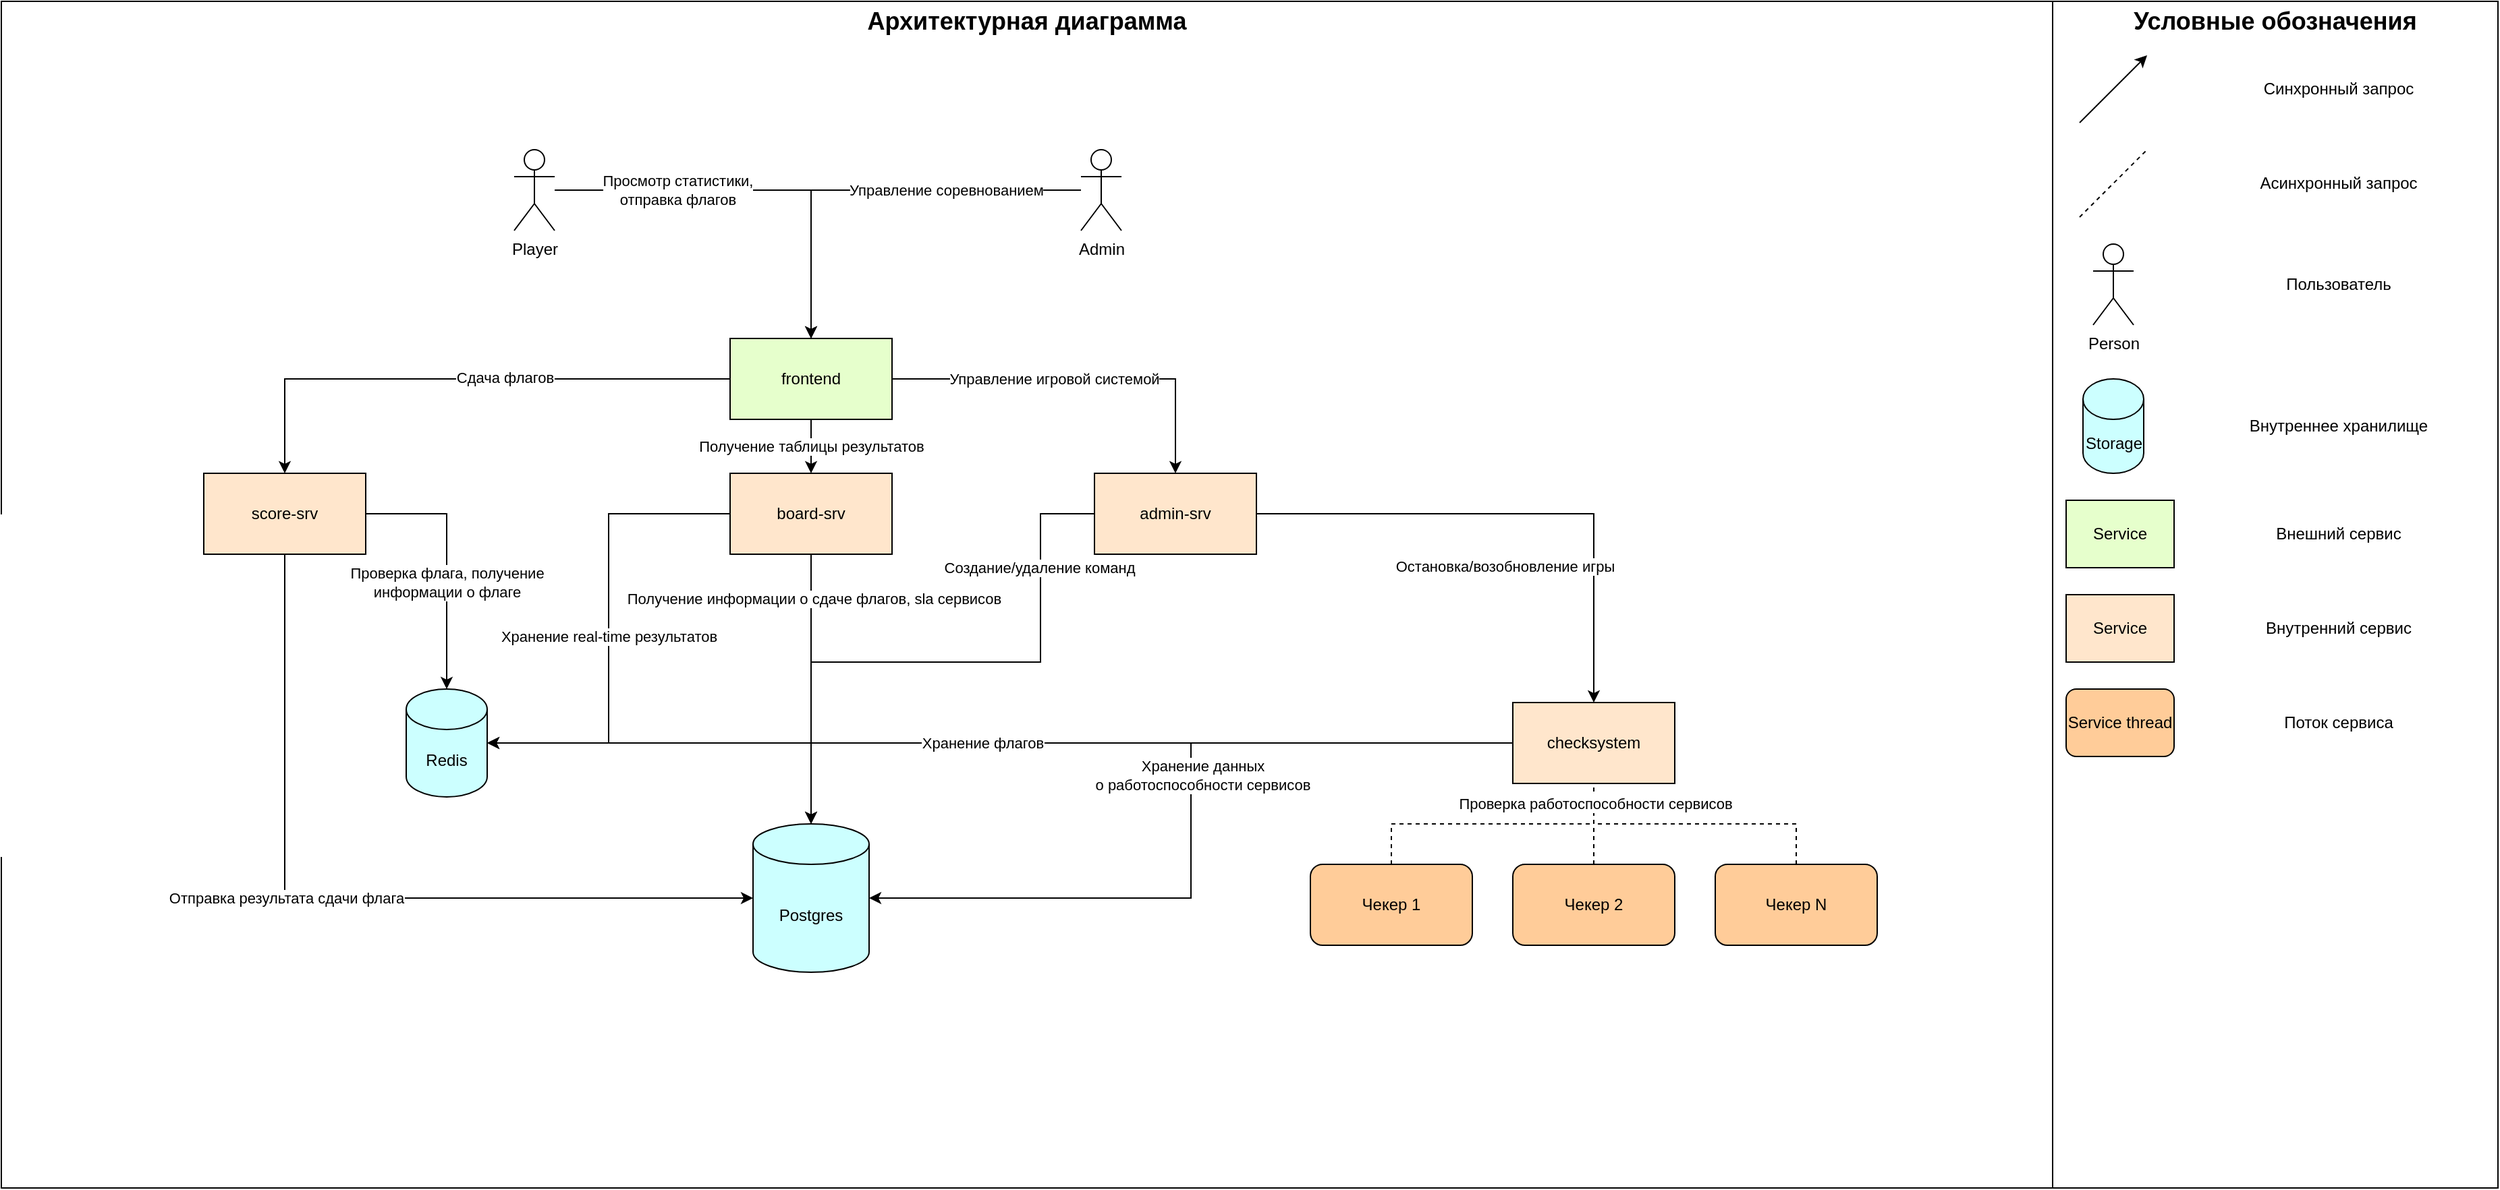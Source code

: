 <mxfile version="28.1.2">
  <diagram name="Страница — 1" id="Ni9d62_GUsq3itfJfj9p">
    <mxGraphModel dx="2032" dy="2341" grid="1" gridSize="10" guides="1" tooltips="1" connect="1" arrows="1" fold="1" page="1" pageScale="1" pageWidth="827" pageHeight="1169" math="0" shadow="0">
      <root>
        <mxCell id="0" />
        <mxCell id="1" parent="0" />
        <mxCell id="X5GpdGxEKk11jWqyikx_-73" value="" style="rounded=0;whiteSpace=wrap;html=1;" vertex="1" parent="1">
          <mxGeometry x="40" y="-160" width="1850" height="880" as="geometry" />
        </mxCell>
        <mxCell id="X5GpdGxEKk11jWqyikx_-41" value="" style="rounded=0;whiteSpace=wrap;html=1;shadow=0;fillColor=none;" vertex="1" parent="1">
          <mxGeometry x="1560" y="-160" width="330" height="880" as="geometry" />
        </mxCell>
        <mxCell id="X5GpdGxEKk11jWqyikx_-40" value="" style="rounded=0;whiteSpace=wrap;html=1;shadow=0;fillColor=none;" vertex="1" parent="1">
          <mxGeometry x="40" y="-160" width="1520" height="880" as="geometry" />
        </mxCell>
        <mxCell id="X5GpdGxEKk11jWqyikx_-21" style="edgeStyle=orthogonalEdgeStyle;rounded=0;orthogonalLoop=1;jettySize=auto;html=1;" edge="1" parent="1" source="NIi3v9Sl0Alt51TeYE1C-1" target="X5GpdGxEKk11jWqyikx_-19">
          <mxGeometry relative="1" as="geometry" />
        </mxCell>
        <mxCell id="X5GpdGxEKk11jWqyikx_-24" value="Проверка флага, получение&lt;br&gt;информации о флаге" style="edgeLabel;html=1;align=center;verticalAlign=middle;resizable=0;points=[];" vertex="1" connectable="0" parent="X5GpdGxEKk11jWqyikx_-21">
          <mxGeometry x="-0.312" y="-1" relative="1" as="geometry">
            <mxPoint x="1" y="45" as="offset" />
          </mxGeometry>
        </mxCell>
        <mxCell id="NIi3v9Sl0Alt51TeYE1C-1" value="score-srv" style="rounded=0;whiteSpace=wrap;html=1;fillColor=#FFE6CC;" parent="1" vertex="1">
          <mxGeometry x="190" y="190" width="120" height="60" as="geometry" />
        </mxCell>
        <mxCell id="X5GpdGxEKk11jWqyikx_-25" style="edgeStyle=orthogonalEdgeStyle;rounded=0;orthogonalLoop=1;jettySize=auto;html=1;entryX=0.5;entryY=0;entryDx=0;entryDy=0;" edge="1" parent="1" source="NIi3v9Sl0Alt51TeYE1C-2" target="NIi3v9Sl0Alt51TeYE1C-10">
          <mxGeometry relative="1" as="geometry" />
        </mxCell>
        <mxCell id="X5GpdGxEKk11jWqyikx_-27" value="Просмотр статистики,&lt;br&gt;отправка флагов" style="edgeLabel;html=1;align=center;verticalAlign=middle;resizable=0;points=[];" vertex="1" connectable="0" parent="X5GpdGxEKk11jWqyikx_-25">
          <mxGeometry x="-0.477" y="-1" relative="1" as="geometry">
            <mxPoint x="12" y="-1" as="offset" />
          </mxGeometry>
        </mxCell>
        <mxCell id="NIi3v9Sl0Alt51TeYE1C-2" value="Player" style="shape=umlActor;verticalLabelPosition=bottom;verticalAlign=top;html=1;outlineConnect=0;" parent="1" vertex="1">
          <mxGeometry x="420" y="-50" width="30" height="60" as="geometry" />
        </mxCell>
        <mxCell id="X5GpdGxEKk11jWqyikx_-26" style="edgeStyle=orthogonalEdgeStyle;rounded=0;orthogonalLoop=1;jettySize=auto;html=1;entryX=0.5;entryY=0;entryDx=0;entryDy=0;" edge="1" parent="1" source="NIi3v9Sl0Alt51TeYE1C-3" target="NIi3v9Sl0Alt51TeYE1C-10">
          <mxGeometry relative="1" as="geometry">
            <Array as="points">
              <mxPoint x="640" y="-20" />
            </Array>
          </mxGeometry>
        </mxCell>
        <mxCell id="X5GpdGxEKk11jWqyikx_-28" value="Управление соревнованием" style="edgeLabel;html=1;align=center;verticalAlign=middle;resizable=0;points=[];" vertex="1" connectable="0" parent="X5GpdGxEKk11jWqyikx_-26">
          <mxGeometry x="-0.451" y="1" relative="1" as="geometry">
            <mxPoint x="-15" y="-1" as="offset" />
          </mxGeometry>
        </mxCell>
        <mxCell id="NIi3v9Sl0Alt51TeYE1C-3" value="Admin" style="shape=umlActor;verticalLabelPosition=bottom;verticalAlign=top;html=1;outlineConnect=0;" parent="1" vertex="1">
          <mxGeometry x="840" y="-50" width="30" height="60" as="geometry" />
        </mxCell>
        <mxCell id="X5GpdGxEKk11jWqyikx_-1" value="" style="edgeStyle=orthogonalEdgeStyle;rounded=0;orthogonalLoop=1;jettySize=auto;html=1;" edge="1" parent="1" source="NIi3v9Sl0Alt51TeYE1C-10" target="NIi3v9Sl0Alt51TeYE1C-1">
          <mxGeometry relative="1" as="geometry" />
        </mxCell>
        <mxCell id="X5GpdGxEKk11jWqyikx_-2" value="Сдача флагов" style="edgeLabel;html=1;align=center;verticalAlign=middle;resizable=0;points=[];" vertex="1" connectable="0" parent="X5GpdGxEKk11jWqyikx_-1">
          <mxGeometry x="-0.162" y="-1" relative="1" as="geometry">
            <mxPoint as="offset" />
          </mxGeometry>
        </mxCell>
        <mxCell id="X5GpdGxEKk11jWqyikx_-3" style="edgeStyle=orthogonalEdgeStyle;rounded=0;orthogonalLoop=1;jettySize=auto;html=1;entryX=0.5;entryY=0;entryDx=0;entryDy=0;" edge="1" parent="1" source="NIi3v9Sl0Alt51TeYE1C-10" target="NIi3v9Sl0Alt51TeYE1C-19">
          <mxGeometry relative="1" as="geometry">
            <mxPoint x="540" y="120" as="targetPoint" />
          </mxGeometry>
        </mxCell>
        <mxCell id="X5GpdGxEKk11jWqyikx_-4" value="Получение таблицы результатов" style="edgeLabel;html=1;align=center;verticalAlign=middle;resizable=0;points=[];" vertex="1" connectable="0" parent="X5GpdGxEKk11jWqyikx_-3">
          <mxGeometry x="0.234" y="-1" relative="1" as="geometry">
            <mxPoint x="1" y="-5" as="offset" />
          </mxGeometry>
        </mxCell>
        <mxCell id="X5GpdGxEKk11jWqyikx_-5" style="edgeStyle=orthogonalEdgeStyle;rounded=0;orthogonalLoop=1;jettySize=auto;html=1;" edge="1" parent="1" source="NIi3v9Sl0Alt51TeYE1C-10" target="NIi3v9Sl0Alt51TeYE1C-21">
          <mxGeometry relative="1" as="geometry" />
        </mxCell>
        <mxCell id="X5GpdGxEKk11jWqyikx_-6" value="Управление игровой системой" style="edgeLabel;html=1;align=center;verticalAlign=middle;resizable=0;points=[];" vertex="1" connectable="0" parent="X5GpdGxEKk11jWqyikx_-5">
          <mxGeometry x="0.199" y="2" relative="1" as="geometry">
            <mxPoint x="-48" y="2" as="offset" />
          </mxGeometry>
        </mxCell>
        <mxCell id="NIi3v9Sl0Alt51TeYE1C-10" value="frontend" style="rounded=0;whiteSpace=wrap;html=1;fillColor=#E6FFCC;" parent="1" vertex="1">
          <mxGeometry x="580" y="90" width="120" height="60" as="geometry" />
        </mxCell>
        <mxCell id="NIi3v9Sl0Alt51TeYE1C-18" value="Postgres" style="shape=cylinder3;whiteSpace=wrap;html=1;boundedLbl=1;backgroundOutline=1;size=15;fillColor=#CCFFFF;" parent="1" vertex="1">
          <mxGeometry x="597" y="450" width="86" height="110" as="geometry" />
        </mxCell>
        <mxCell id="NIi3v9Sl0Alt51TeYE1C-19" value="board-srv" style="rounded=0;whiteSpace=wrap;html=1;fillColor=#FFE6CC;" parent="1" vertex="1">
          <mxGeometry x="580" y="190" width="120" height="60" as="geometry" />
        </mxCell>
        <mxCell id="NIi3v9Sl0Alt51TeYE1C-27" style="edgeStyle=orthogonalEdgeStyle;rounded=0;orthogonalLoop=1;jettySize=auto;html=1;entryX=0.5;entryY=0;entryDx=0;entryDy=0;exitX=1;exitY=0.5;exitDx=0;exitDy=0;" parent="1" source="NIi3v9Sl0Alt51TeYE1C-21" target="NIi3v9Sl0Alt51TeYE1C-25" edge="1">
          <mxGeometry relative="1" as="geometry">
            <Array as="points">
              <mxPoint x="1220" y="220" />
            </Array>
          </mxGeometry>
        </mxCell>
        <mxCell id="NIi3v9Sl0Alt51TeYE1C-28" value="Остановка/возобновление игры" style="edgeLabel;html=1;align=center;verticalAlign=middle;resizable=0;points=[];" parent="NIi3v9Sl0Alt51TeYE1C-27" vertex="1" connectable="0">
          <mxGeometry x="-0.075" y="-3" relative="1" as="geometry">
            <mxPoint x="3" y="36" as="offset" />
          </mxGeometry>
        </mxCell>
        <mxCell id="NIi3v9Sl0Alt51TeYE1C-21" value="admin-srv" style="rounded=0;whiteSpace=wrap;html=1;fillColor=#FFE6CC;" parent="1" vertex="1">
          <mxGeometry x="850" y="190" width="120" height="60" as="geometry" />
        </mxCell>
        <mxCell id="NIi3v9Sl0Alt51TeYE1C-25" value="checksystem" style="rounded=0;whiteSpace=wrap;html=1;fillColor=#FFE6CC;" parent="1" vertex="1">
          <mxGeometry x="1160" y="360" width="120" height="60" as="geometry" />
        </mxCell>
        <mxCell id="X5GpdGxEKk11jWqyikx_-7" style="edgeStyle=orthogonalEdgeStyle;rounded=0;orthogonalLoop=1;jettySize=auto;html=1;entryX=1;entryY=0.5;entryDx=0;entryDy=0;entryPerimeter=0;" edge="1" parent="1" source="NIi3v9Sl0Alt51TeYE1C-25" target="NIi3v9Sl0Alt51TeYE1C-18">
          <mxGeometry relative="1" as="geometry" />
        </mxCell>
        <mxCell id="X5GpdGxEKk11jWqyikx_-8" value="Хранение данных&lt;br&gt;о работоспособности сервисов" style="edgeLabel;html=1;align=center;verticalAlign=middle;resizable=0;points=[];" vertex="1" connectable="0" parent="X5GpdGxEKk11jWqyikx_-7">
          <mxGeometry x="-0.231" y="2" relative="1" as="geometry">
            <mxPoint x="-3" y="22" as="offset" />
          </mxGeometry>
        </mxCell>
        <mxCell id="X5GpdGxEKk11jWqyikx_-9" style="edgeStyle=orthogonalEdgeStyle;rounded=0;orthogonalLoop=1;jettySize=auto;html=1;entryX=0.5;entryY=0;entryDx=0;entryDy=0;entryPerimeter=0;" edge="1" parent="1" source="NIi3v9Sl0Alt51TeYE1C-19" target="NIi3v9Sl0Alt51TeYE1C-18">
          <mxGeometry relative="1" as="geometry" />
        </mxCell>
        <mxCell id="X5GpdGxEKk11jWqyikx_-18" value="Получение информации о сдаче флагов, sla сервисов" style="edgeLabel;html=1;align=center;verticalAlign=middle;resizable=0;points=[];" vertex="1" connectable="0" parent="X5GpdGxEKk11jWqyikx_-9">
          <mxGeometry x="-0.674" y="2" relative="1" as="geometry">
            <mxPoint as="offset" />
          </mxGeometry>
        </mxCell>
        <mxCell id="X5GpdGxEKk11jWqyikx_-11" value="Чекер 1" style="rounded=1;whiteSpace=wrap;html=1;fillColor=#FFCC99;" vertex="1" parent="1">
          <mxGeometry x="1010" y="480" width="120" height="60" as="geometry" />
        </mxCell>
        <mxCell id="X5GpdGxEKk11jWqyikx_-12" value="Чекер 2" style="rounded=1;whiteSpace=wrap;html=1;fillColor=#FFCC99;" vertex="1" parent="1">
          <mxGeometry x="1160" y="480" width="120" height="60" as="geometry" />
        </mxCell>
        <mxCell id="X5GpdGxEKk11jWqyikx_-16" style="edgeStyle=orthogonalEdgeStyle;rounded=0;orthogonalLoop=1;jettySize=auto;html=1;entryX=0;entryY=0.5;entryDx=0;entryDy=0;entryPerimeter=0;exitX=0.5;exitY=1;exitDx=0;exitDy=0;" edge="1" parent="1" source="NIi3v9Sl0Alt51TeYE1C-1" target="NIi3v9Sl0Alt51TeYE1C-18">
          <mxGeometry relative="1" as="geometry" />
        </mxCell>
        <mxCell id="X5GpdGxEKk11jWqyikx_-32" value="Отправка результата сдачи флага" style="edgeLabel;html=1;align=center;verticalAlign=middle;resizable=0;points=[];" vertex="1" connectable="0" parent="X5GpdGxEKk11jWqyikx_-16">
          <mxGeometry x="-0.15" relative="1" as="geometry">
            <mxPoint as="offset" />
          </mxGeometry>
        </mxCell>
        <mxCell id="X5GpdGxEKk11jWqyikx_-17" style="edgeStyle=orthogonalEdgeStyle;rounded=0;orthogonalLoop=1;jettySize=auto;html=1;entryX=0.5;entryY=0;entryDx=0;entryDy=0;entryPerimeter=0;" edge="1" parent="1" source="NIi3v9Sl0Alt51TeYE1C-21" target="NIi3v9Sl0Alt51TeYE1C-18">
          <mxGeometry relative="1" as="geometry">
            <Array as="points">
              <mxPoint x="810" y="330" />
              <mxPoint x="640" y="330" />
            </Array>
          </mxGeometry>
        </mxCell>
        <mxCell id="X5GpdGxEKk11jWqyikx_-72" value="Создание/удаление команд" style="edgeLabel;html=1;align=center;verticalAlign=middle;resizable=0;points=[];" vertex="1" connectable="0" parent="X5GpdGxEKk11jWqyikx_-17">
          <mxGeometry x="-0.596" y="-1" relative="1" as="geometry">
            <mxPoint y="-9" as="offset" />
          </mxGeometry>
        </mxCell>
        <mxCell id="X5GpdGxEKk11jWqyikx_-19" value="Redis" style="shape=cylinder3;whiteSpace=wrap;html=1;boundedLbl=1;backgroundOutline=1;size=15;fillColor=#CCFFFF;" vertex="1" parent="1">
          <mxGeometry x="340" y="350" width="60" height="80" as="geometry" />
        </mxCell>
        <mxCell id="X5GpdGxEKk11jWqyikx_-22" style="edgeStyle=orthogonalEdgeStyle;rounded=0;orthogonalLoop=1;jettySize=auto;html=1;entryX=1;entryY=0.5;entryDx=0;entryDy=0;entryPerimeter=0;" edge="1" parent="1" source="NIi3v9Sl0Alt51TeYE1C-25" target="X5GpdGxEKk11jWqyikx_-19">
          <mxGeometry relative="1" as="geometry" />
        </mxCell>
        <mxCell id="X5GpdGxEKk11jWqyikx_-23" value="Хранение флагов" style="edgeLabel;html=1;align=center;verticalAlign=middle;resizable=0;points=[];" vertex="1" connectable="0" parent="X5GpdGxEKk11jWqyikx_-22">
          <mxGeometry x="0.136" y="-2" relative="1" as="geometry">
            <mxPoint x="38" y="2" as="offset" />
          </mxGeometry>
        </mxCell>
        <mxCell id="X5GpdGxEKk11jWqyikx_-30" style="edgeStyle=orthogonalEdgeStyle;rounded=0;orthogonalLoop=1;jettySize=auto;html=1;entryX=1;entryY=0.5;entryDx=0;entryDy=0;entryPerimeter=0;" edge="1" parent="1" source="NIi3v9Sl0Alt51TeYE1C-19" target="X5GpdGxEKk11jWqyikx_-19">
          <mxGeometry relative="1" as="geometry">
            <Array as="points">
              <mxPoint x="490" y="220" />
              <mxPoint x="490" y="390" />
            </Array>
          </mxGeometry>
        </mxCell>
        <mxCell id="X5GpdGxEKk11jWqyikx_-31" value="Хранение real-time результатов" style="edgeLabel;html=1;align=center;verticalAlign=middle;resizable=0;points=[];" vertex="1" connectable="0" parent="X5GpdGxEKk11jWqyikx_-30">
          <mxGeometry x="-0.483" relative="1" as="geometry">
            <mxPoint y="90" as="offset" />
          </mxGeometry>
        </mxCell>
        <mxCell id="X5GpdGxEKk11jWqyikx_-33" value="Чекер N" style="rounded=1;whiteSpace=wrap;html=1;fillColor=#FFCC99;" vertex="1" parent="1">
          <mxGeometry x="1310" y="480" width="120" height="60" as="geometry" />
        </mxCell>
        <mxCell id="X5GpdGxEKk11jWqyikx_-36" value="" style="endArrow=none;dashed=1;html=1;rounded=0;entryX=0.5;entryY=1;entryDx=0;entryDy=0;exitX=0.5;exitY=0;exitDx=0;exitDy=0;" edge="1" parent="1" source="X5GpdGxEKk11jWqyikx_-12" target="NIi3v9Sl0Alt51TeYE1C-25">
          <mxGeometry width="50" height="50" relative="1" as="geometry">
            <mxPoint x="1170" y="470" as="sourcePoint" />
            <mxPoint x="1220" y="420" as="targetPoint" />
          </mxGeometry>
        </mxCell>
        <mxCell id="X5GpdGxEKk11jWqyikx_-37" value="" style="endArrow=none;dashed=1;html=1;rounded=0;entryX=0.5;entryY=1;entryDx=0;entryDy=0;exitX=0.5;exitY=0;exitDx=0;exitDy=0;edgeStyle=orthogonalEdgeStyle;" edge="1" parent="1" source="X5GpdGxEKk11jWqyikx_-11" target="NIi3v9Sl0Alt51TeYE1C-25">
          <mxGeometry width="50" height="50" relative="1" as="geometry">
            <mxPoint x="830" y="510" as="sourcePoint" />
            <mxPoint x="880" y="460" as="targetPoint" />
          </mxGeometry>
        </mxCell>
        <mxCell id="X5GpdGxEKk11jWqyikx_-39" value="" style="endArrow=none;dashed=1;html=1;rounded=0;entryX=0.5;entryY=1;entryDx=0;entryDy=0;exitX=0.5;exitY=0;exitDx=0;exitDy=0;edgeStyle=orthogonalEdgeStyle;" edge="1" parent="1" source="X5GpdGxEKk11jWqyikx_-33" target="NIi3v9Sl0Alt51TeYE1C-25">
          <mxGeometry width="50" height="50" relative="1" as="geometry">
            <mxPoint x="1010" y="500" as="sourcePoint" />
            <mxPoint x="1060" y="450" as="targetPoint" />
          </mxGeometry>
        </mxCell>
        <mxCell id="X5GpdGxEKk11jWqyikx_-71" value="Проверка работоспособности сервисов" style="edgeLabel;html=1;align=center;verticalAlign=middle;resizable=0;points=[];" vertex="1" connectable="0" parent="X5GpdGxEKk11jWqyikx_-39">
          <mxGeometry x="0.862" relative="1" as="geometry">
            <mxPoint x="1" as="offset" />
          </mxGeometry>
        </mxCell>
        <mxCell id="X5GpdGxEKk11jWqyikx_-42" value="&lt;b&gt;&lt;font style=&quot;font-size: 18px;&quot;&gt;Архитектурная диаграмма&lt;/font&gt;&lt;/b&gt;" style="text;html=1;align=center;verticalAlign=middle;whiteSpace=wrap;rounded=0;" vertex="1" parent="1">
          <mxGeometry x="40" y="-160" width="1520" height="30" as="geometry" />
        </mxCell>
        <mxCell id="X5GpdGxEKk11jWqyikx_-43" value="&lt;b&gt;&lt;font style=&quot;font-size: 18px;&quot;&gt;Условные обозначения&lt;/font&gt;&lt;/b&gt;" style="text;html=1;align=center;verticalAlign=middle;whiteSpace=wrap;rounded=0;" vertex="1" parent="1">
          <mxGeometry x="1560" y="-160" width="330" height="30" as="geometry" />
        </mxCell>
        <mxCell id="X5GpdGxEKk11jWqyikx_-44" value="" style="endArrow=classic;html=1;rounded=0;" edge="1" parent="1">
          <mxGeometry width="50" height="50" relative="1" as="geometry">
            <mxPoint x="1580" y="-70" as="sourcePoint" />
            <mxPoint x="1630" y="-120" as="targetPoint" />
          </mxGeometry>
        </mxCell>
        <mxCell id="X5GpdGxEKk11jWqyikx_-46" value="Синхронный запрос" style="text;html=1;align=center;verticalAlign=middle;whiteSpace=wrap;rounded=0;" vertex="1" parent="1">
          <mxGeometry x="1654" y="-110" width="236" height="30" as="geometry" />
        </mxCell>
        <mxCell id="X5GpdGxEKk11jWqyikx_-47" value="" style="endArrow=none;dashed=1;html=1;rounded=0;" edge="1" parent="1">
          <mxGeometry width="50" height="50" relative="1" as="geometry">
            <mxPoint x="1580" as="sourcePoint" />
            <mxPoint x="1630" y="-50" as="targetPoint" />
          </mxGeometry>
        </mxCell>
        <mxCell id="X5GpdGxEKk11jWqyikx_-48" value="Асинхронный запрос" style="text;html=1;align=center;verticalAlign=middle;whiteSpace=wrap;rounded=0;" vertex="1" parent="1">
          <mxGeometry x="1654" y="-40" width="236" height="30" as="geometry" />
        </mxCell>
        <mxCell id="X5GpdGxEKk11jWqyikx_-49" value="Person" style="shape=umlActor;verticalLabelPosition=bottom;verticalAlign=top;html=1;outlineConnect=0;" vertex="1" parent="1">
          <mxGeometry x="1590" y="20" width="30" height="60" as="geometry" />
        </mxCell>
        <mxCell id="X5GpdGxEKk11jWqyikx_-50" value="Пользователь" style="text;html=1;align=center;verticalAlign=middle;whiteSpace=wrap;rounded=0;" vertex="1" parent="1">
          <mxGeometry x="1654" y="35" width="236" height="30" as="geometry" />
        </mxCell>
        <mxCell id="X5GpdGxEKk11jWqyikx_-51" value="Storage" style="shape=cylinder3;whiteSpace=wrap;html=1;boundedLbl=1;backgroundOutline=1;size=15;fillColor=#CCFFFF;" vertex="1" parent="1">
          <mxGeometry x="1582.5" y="120" width="45" height="70" as="geometry" />
        </mxCell>
        <mxCell id="X5GpdGxEKk11jWqyikx_-52" value="Внутреннее хранилище" style="text;html=1;align=center;verticalAlign=middle;whiteSpace=wrap;rounded=0;" vertex="1" parent="1">
          <mxGeometry x="1654" y="140" width="236" height="30" as="geometry" />
        </mxCell>
        <mxCell id="X5GpdGxEKk11jWqyikx_-63" value="Service" style="rounded=0;whiteSpace=wrap;html=1;fillColor=#E6FFCC;" vertex="1" parent="1">
          <mxGeometry x="1570" y="210" width="80" height="50" as="geometry" />
        </mxCell>
        <mxCell id="X5GpdGxEKk11jWqyikx_-64" value="Внешний сервис" style="text;html=1;align=center;verticalAlign=middle;whiteSpace=wrap;rounded=0;" vertex="1" parent="1">
          <mxGeometry x="1654" y="220" width="236" height="30" as="geometry" />
        </mxCell>
        <mxCell id="X5GpdGxEKk11jWqyikx_-67" value="Service" style="rounded=0;whiteSpace=wrap;html=1;fillColor=#FFE6CC;" vertex="1" parent="1">
          <mxGeometry x="1570" y="280" width="80" height="50" as="geometry" />
        </mxCell>
        <mxCell id="X5GpdGxEKk11jWqyikx_-68" value="Внутренний сервис" style="text;html=1;align=center;verticalAlign=middle;whiteSpace=wrap;rounded=0;" vertex="1" parent="1">
          <mxGeometry x="1654" y="290" width="236" height="30" as="geometry" />
        </mxCell>
        <mxCell id="X5GpdGxEKk11jWqyikx_-69" value="Service thread" style="rounded=1;whiteSpace=wrap;html=1;fillColor=#FFCC99;" vertex="1" parent="1">
          <mxGeometry x="1570" y="350" width="80" height="50" as="geometry" />
        </mxCell>
        <mxCell id="X5GpdGxEKk11jWqyikx_-70" value="Поток сервиса" style="text;html=1;align=center;verticalAlign=middle;whiteSpace=wrap;rounded=0;" vertex="1" parent="1">
          <mxGeometry x="1654" y="360" width="236" height="30" as="geometry" />
        </mxCell>
      </root>
    </mxGraphModel>
  </diagram>
</mxfile>
